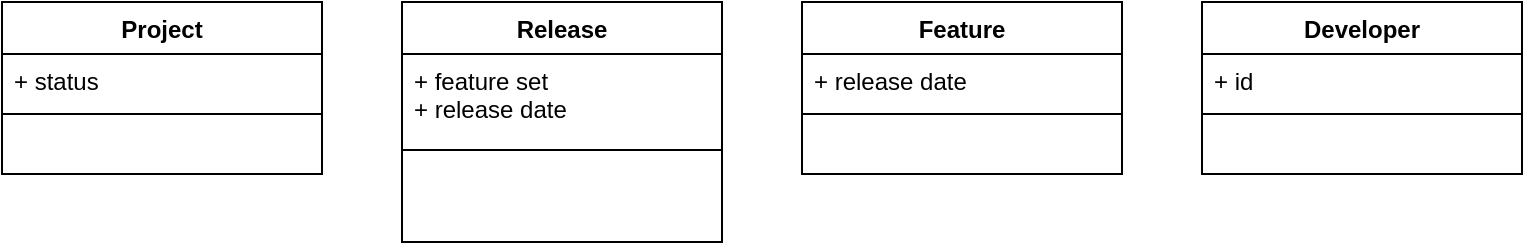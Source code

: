 <mxfile version="24.7.16">
  <diagram name="Page-1" id="V8d9zxegvxdd6GeE4Yt0">
    <mxGraphModel dx="1050" dy="522" grid="1" gridSize="10" guides="1" tooltips="1" connect="1" arrows="1" fold="1" page="1" pageScale="1" pageWidth="850" pageHeight="1100" math="0" shadow="0">
      <root>
        <mxCell id="0" />
        <mxCell id="1" parent="0" />
        <mxCell id="bwd2DuMZrYsCoALFE0qH-1" value="Project" style="swimlane;fontStyle=1;align=center;verticalAlign=top;childLayout=stackLayout;horizontal=1;startSize=26;horizontalStack=0;resizeParent=1;resizeParentMax=0;resizeLast=0;collapsible=1;marginBottom=0;whiteSpace=wrap;html=1;" vertex="1" parent="1">
          <mxGeometry x="40" y="40" width="160" height="86" as="geometry" />
        </mxCell>
        <mxCell id="bwd2DuMZrYsCoALFE0qH-2" value="+ status" style="text;strokeColor=none;fillColor=none;align=left;verticalAlign=top;spacingLeft=4;spacingRight=4;overflow=hidden;rotatable=0;points=[[0,0.5],[1,0.5]];portConstraint=eastwest;whiteSpace=wrap;html=1;" vertex="1" parent="bwd2DuMZrYsCoALFE0qH-1">
          <mxGeometry y="26" width="160" height="26" as="geometry" />
        </mxCell>
        <mxCell id="bwd2DuMZrYsCoALFE0qH-3" value="" style="line;strokeWidth=1;fillColor=none;align=left;verticalAlign=middle;spacingTop=-1;spacingLeft=3;spacingRight=3;rotatable=0;labelPosition=right;points=[];portConstraint=eastwest;strokeColor=inherit;" vertex="1" parent="bwd2DuMZrYsCoALFE0qH-1">
          <mxGeometry y="52" width="160" height="8" as="geometry" />
        </mxCell>
        <mxCell id="bwd2DuMZrYsCoALFE0qH-4" value="&lt;div&gt;&lt;br&gt;&lt;/div&gt;&lt;div&gt;&lt;br&gt;&lt;/div&gt;" style="text;strokeColor=none;fillColor=none;align=left;verticalAlign=top;spacingLeft=4;spacingRight=4;overflow=hidden;rotatable=0;points=[[0,0.5],[1,0.5]];portConstraint=eastwest;whiteSpace=wrap;html=1;" vertex="1" parent="bwd2DuMZrYsCoALFE0qH-1">
          <mxGeometry y="60" width="160" height="26" as="geometry" />
        </mxCell>
        <mxCell id="bwd2DuMZrYsCoALFE0qH-5" value="Release" style="swimlane;fontStyle=1;align=center;verticalAlign=top;childLayout=stackLayout;horizontal=1;startSize=26;horizontalStack=0;resizeParent=1;resizeParentMax=0;resizeLast=0;collapsible=1;marginBottom=0;whiteSpace=wrap;html=1;" vertex="1" parent="1">
          <mxGeometry x="240" y="40" width="160" height="120" as="geometry" />
        </mxCell>
        <mxCell id="bwd2DuMZrYsCoALFE0qH-6" value="+ feature set&lt;div&gt;+ release date&lt;/div&gt;&lt;div&gt;&lt;br&gt;&lt;/div&gt;" style="text;strokeColor=none;fillColor=none;align=left;verticalAlign=top;spacingLeft=4;spacingRight=4;overflow=hidden;rotatable=0;points=[[0,0.5],[1,0.5]];portConstraint=eastwest;whiteSpace=wrap;html=1;" vertex="1" parent="bwd2DuMZrYsCoALFE0qH-5">
          <mxGeometry y="26" width="160" height="44" as="geometry" />
        </mxCell>
        <mxCell id="bwd2DuMZrYsCoALFE0qH-7" value="" style="line;strokeWidth=1;fillColor=none;align=left;verticalAlign=middle;spacingTop=-1;spacingLeft=3;spacingRight=3;rotatable=0;labelPosition=right;points=[];portConstraint=eastwest;strokeColor=inherit;" vertex="1" parent="bwd2DuMZrYsCoALFE0qH-5">
          <mxGeometry y="70" width="160" height="8" as="geometry" />
        </mxCell>
        <mxCell id="bwd2DuMZrYsCoALFE0qH-8" value="&lt;div&gt;&lt;br&gt;&lt;/div&gt;&lt;div&gt;&lt;br&gt;&lt;/div&gt;" style="text;strokeColor=none;fillColor=none;align=left;verticalAlign=top;spacingLeft=4;spacingRight=4;overflow=hidden;rotatable=0;points=[[0,0.5],[1,0.5]];portConstraint=eastwest;whiteSpace=wrap;html=1;" vertex="1" parent="bwd2DuMZrYsCoALFE0qH-5">
          <mxGeometry y="78" width="160" height="42" as="geometry" />
        </mxCell>
        <mxCell id="bwd2DuMZrYsCoALFE0qH-9" value="Developer" style="swimlane;fontStyle=1;align=center;verticalAlign=top;childLayout=stackLayout;horizontal=1;startSize=26;horizontalStack=0;resizeParent=1;resizeParentMax=0;resizeLast=0;collapsible=1;marginBottom=0;whiteSpace=wrap;html=1;" vertex="1" parent="1">
          <mxGeometry x="640" y="40" width="160" height="86" as="geometry" />
        </mxCell>
        <mxCell id="bwd2DuMZrYsCoALFE0qH-10" value="+ id" style="text;strokeColor=none;fillColor=none;align=left;verticalAlign=top;spacingLeft=4;spacingRight=4;overflow=hidden;rotatable=0;points=[[0,0.5],[1,0.5]];portConstraint=eastwest;whiteSpace=wrap;html=1;" vertex="1" parent="bwd2DuMZrYsCoALFE0qH-9">
          <mxGeometry y="26" width="160" height="26" as="geometry" />
        </mxCell>
        <mxCell id="bwd2DuMZrYsCoALFE0qH-11" value="" style="line;strokeWidth=1;fillColor=none;align=left;verticalAlign=middle;spacingTop=-1;spacingLeft=3;spacingRight=3;rotatable=0;labelPosition=right;points=[];portConstraint=eastwest;strokeColor=inherit;" vertex="1" parent="bwd2DuMZrYsCoALFE0qH-9">
          <mxGeometry y="52" width="160" height="8" as="geometry" />
        </mxCell>
        <mxCell id="bwd2DuMZrYsCoALFE0qH-12" value="&lt;div&gt;&lt;br&gt;&lt;/div&gt;&lt;div&gt;&lt;br&gt;&lt;/div&gt;" style="text;strokeColor=none;fillColor=none;align=left;verticalAlign=top;spacingLeft=4;spacingRight=4;overflow=hidden;rotatable=0;points=[[0,0.5],[1,0.5]];portConstraint=eastwest;whiteSpace=wrap;html=1;" vertex="1" parent="bwd2DuMZrYsCoALFE0qH-9">
          <mxGeometry y="60" width="160" height="26" as="geometry" />
        </mxCell>
        <mxCell id="bwd2DuMZrYsCoALFE0qH-13" value="Feature" style="swimlane;fontStyle=1;align=center;verticalAlign=top;childLayout=stackLayout;horizontal=1;startSize=26;horizontalStack=0;resizeParent=1;resizeParentMax=0;resizeLast=0;collapsible=1;marginBottom=0;whiteSpace=wrap;html=1;" vertex="1" parent="1">
          <mxGeometry x="440" y="40" width="160" height="86" as="geometry" />
        </mxCell>
        <mxCell id="bwd2DuMZrYsCoALFE0qH-14" value="+ release date" style="text;strokeColor=none;fillColor=none;align=left;verticalAlign=top;spacingLeft=4;spacingRight=4;overflow=hidden;rotatable=0;points=[[0,0.5],[1,0.5]];portConstraint=eastwest;whiteSpace=wrap;html=1;" vertex="1" parent="bwd2DuMZrYsCoALFE0qH-13">
          <mxGeometry y="26" width="160" height="26" as="geometry" />
        </mxCell>
        <mxCell id="bwd2DuMZrYsCoALFE0qH-15" value="" style="line;strokeWidth=1;fillColor=none;align=left;verticalAlign=middle;spacingTop=-1;spacingLeft=3;spacingRight=3;rotatable=0;labelPosition=right;points=[];portConstraint=eastwest;strokeColor=inherit;" vertex="1" parent="bwd2DuMZrYsCoALFE0qH-13">
          <mxGeometry y="52" width="160" height="8" as="geometry" />
        </mxCell>
        <mxCell id="bwd2DuMZrYsCoALFE0qH-16" value="&lt;div&gt;&lt;br&gt;&lt;/div&gt;&lt;div&gt;&lt;br&gt;&lt;/div&gt;" style="text;strokeColor=none;fillColor=none;align=left;verticalAlign=top;spacingLeft=4;spacingRight=4;overflow=hidden;rotatable=0;points=[[0,0.5],[1,0.5]];portConstraint=eastwest;whiteSpace=wrap;html=1;" vertex="1" parent="bwd2DuMZrYsCoALFE0qH-13">
          <mxGeometry y="60" width="160" height="26" as="geometry" />
        </mxCell>
      </root>
    </mxGraphModel>
  </diagram>
</mxfile>
